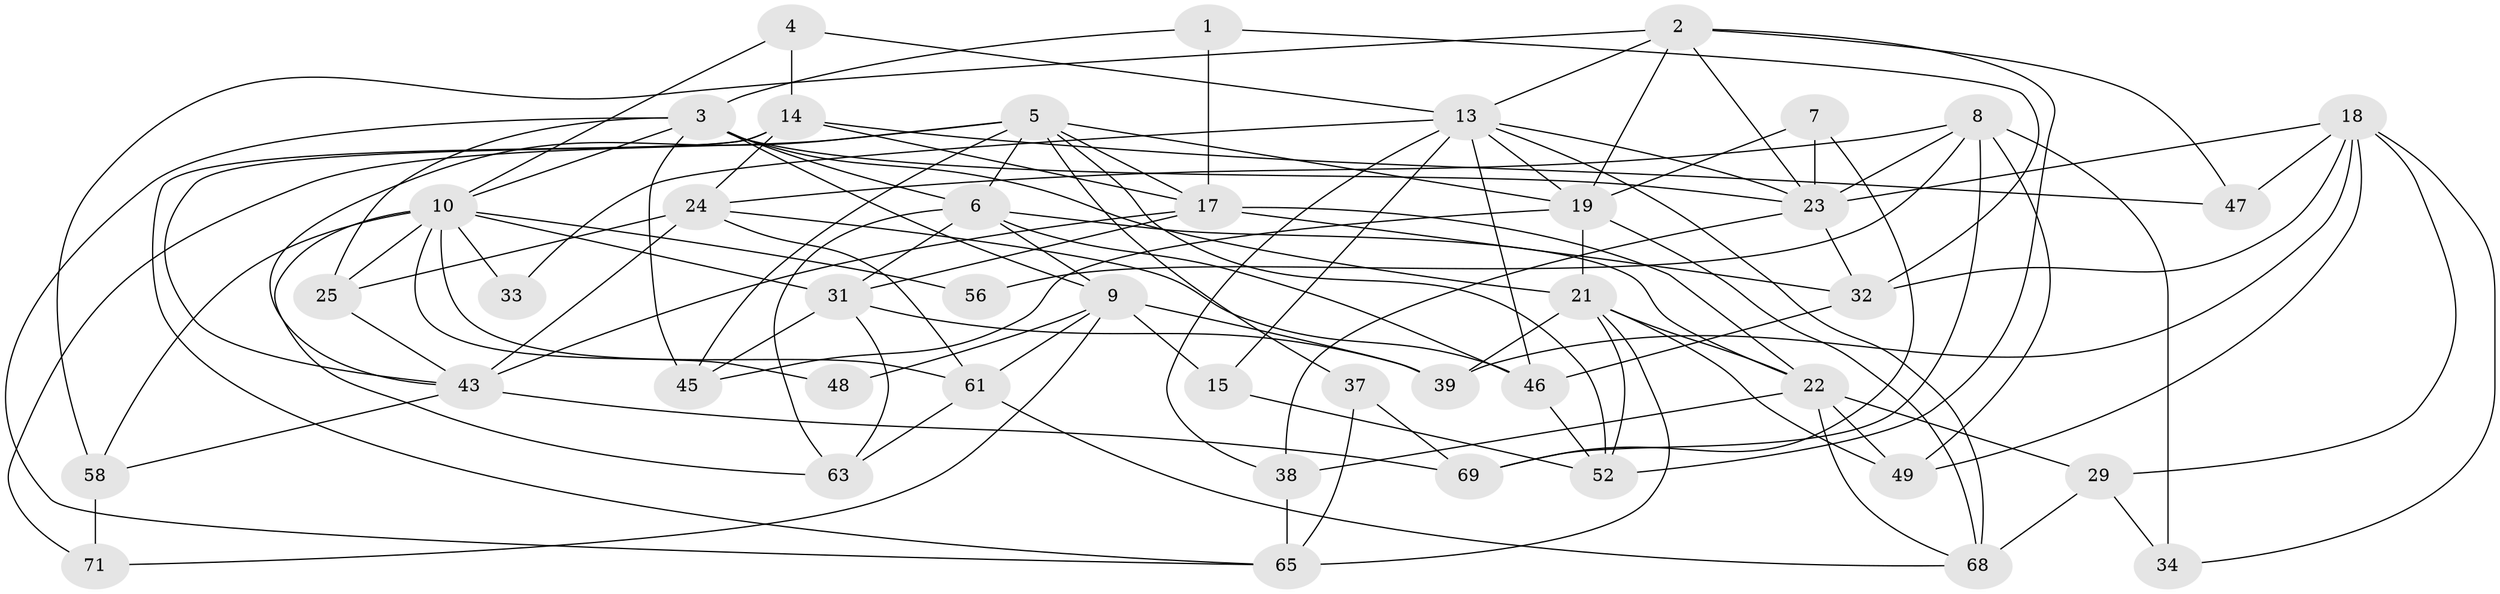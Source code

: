 // Generated by graph-tools (version 1.1) at 2025/23/03/03/25 07:23:56]
// undirected, 44 vertices, 113 edges
graph export_dot {
graph [start="1"]
  node [color=gray90,style=filled];
  1 [super="+53"];
  2 [super="+27"];
  3 [super="+16"];
  4 [super="+36"];
  5 [super="+35"];
  6 [super="+62"];
  7;
  8 [super="+66"];
  9 [super="+11"];
  10 [super="+12"];
  13 [super="+72"];
  14 [super="+20"];
  15;
  17 [super="+28"];
  18 [super="+57"];
  19 [super="+59"];
  21 [super="+26"];
  22 [super="+50"];
  23 [super="+55"];
  24 [super="+44"];
  25 [super="+41"];
  29 [super="+30"];
  31 [super="+70"];
  32 [super="+42"];
  33;
  34;
  37;
  38 [super="+51"];
  39 [super="+40"];
  43 [super="+60"];
  45;
  46;
  47;
  48;
  49;
  52 [super="+54"];
  56;
  58;
  61 [super="+64"];
  63;
  65 [super="+67"];
  68;
  69;
  71;
  1 -- 32;
  1 -- 3;
  1 -- 17;
  2 -- 23;
  2 -- 13;
  2 -- 47;
  2 -- 58;
  2 -- 52;
  2 -- 19;
  3 -- 10;
  3 -- 65;
  3 -- 21;
  3 -- 45;
  3 -- 23;
  3 -- 6;
  3 -- 9;
  3 -- 25;
  4 -- 13;
  4 -- 10;
  4 -- 14;
  5 -- 6;
  5 -- 43;
  5 -- 17;
  5 -- 19;
  5 -- 52;
  5 -- 37;
  5 -- 71;
  5 -- 45;
  6 -- 46;
  6 -- 63;
  6 -- 31;
  6 -- 9;
  6 -- 22;
  7 -- 69;
  7 -- 19;
  7 -- 23;
  8 -- 69 [weight=2];
  8 -- 49;
  8 -- 34;
  8 -- 24;
  8 -- 56;
  8 -- 23;
  9 -- 15;
  9 -- 39;
  9 -- 48;
  9 -- 71;
  9 -- 61;
  10 -- 63;
  10 -- 56;
  10 -- 61 [weight=2];
  10 -- 33;
  10 -- 48;
  10 -- 58;
  10 -- 31;
  10 -- 25;
  13 -- 68;
  13 -- 33;
  13 -- 19;
  13 -- 38;
  13 -- 23;
  13 -- 46;
  13 -- 15;
  14 -- 47;
  14 -- 65;
  14 -- 24;
  14 -- 43;
  14 -- 17;
  15 -- 52;
  17 -- 32;
  17 -- 43;
  17 -- 22;
  17 -- 31;
  18 -- 49;
  18 -- 34;
  18 -- 32;
  18 -- 29;
  18 -- 47;
  18 -- 23;
  18 -- 39;
  19 -- 68;
  19 -- 21;
  19 -- 45;
  21 -- 52;
  21 -- 65;
  21 -- 49;
  21 -- 22;
  21 -- 39;
  22 -- 68;
  22 -- 49;
  22 -- 38;
  22 -- 29;
  23 -- 32;
  23 -- 38;
  24 -- 25;
  24 -- 43;
  24 -- 61;
  24 -- 46;
  25 -- 43;
  29 -- 68;
  29 -- 34;
  31 -- 39;
  31 -- 63;
  31 -- 45;
  32 -- 46;
  37 -- 65;
  37 -- 69;
  38 -- 65;
  43 -- 69 [weight=2];
  43 -- 58;
  46 -- 52;
  58 -- 71;
  61 -- 68;
  61 -- 63;
}
